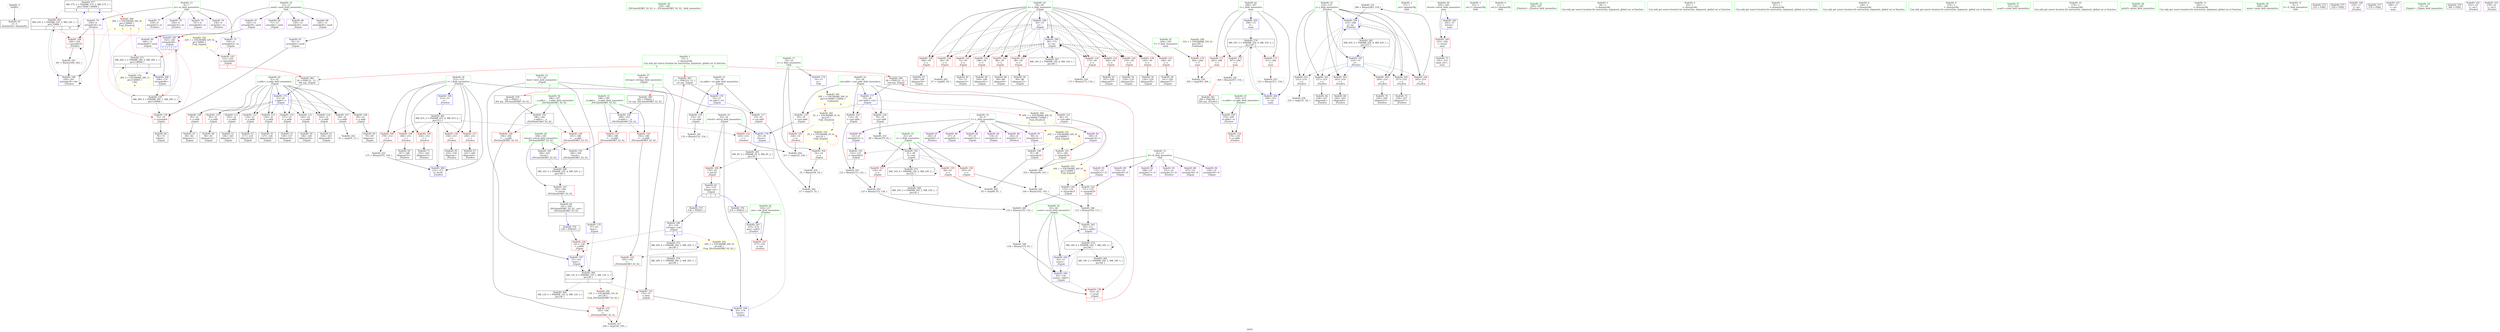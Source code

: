 digraph "SVFG" {
	label="SVFG";

	Node0x561dc2cda610 [shape=record,color=grey,label="{NodeID: 0\nNullPtr}"];
	Node0x561dc2cda610 -> Node0x561dc2cfdb50[style=solid];
	Node0x561dc2d1b1d0 [shape=record,color=black,label="{NodeID: 277\nMR_57V_2 = PHI(MR_57V_3, MR_57V_1, )\npts\{70000 130000 \}\n|{<s0>8|<s1>8}}"];
	Node0x561dc2d1b1d0:s0 -> Node0x561dc2d1d810[style=dashed,color=red];
	Node0x561dc2d1b1d0:s1 -> Node0x561dc2d21a30[style=dashed,color=red];
	Node0x561dc2d01850 [shape=record,color=blue,label="{NodeID: 194\n184\<--201\nretval\<--\n_ZSt3minIiERKT_S2_S2_\n}"];
	Node0x561dc2d01850 -> Node0x561dc2d1c100[style=dashed];
	Node0x561dc2cfebc0 [shape=record,color=red,label="{NodeID: 111\n105\<--31\n\<--x.addr\n_Z2goiii\n}"];
	Node0x561dc2cfebc0 -> Node0x561dc2cff220[style=solid];
	Node0x561dc2cfce30 [shape=record,color=green,label="{NodeID: 28\n159\<--160\n_ZSt3minIiERKT_S2_S2_\<--_ZSt3minIiERKT_S2_S2__field_insensitive\n}"];
	Node0x561dc2d049c0 [shape=record,color=red,label="{NodeID: 139\n75\<--74\n\<--arrayidx4\n_Z2goiii\n}"];
	Node0x561dc2d049c0 -> Node0x561dc2cfddf0[style=solid];
	Node0x561dc2cff630 [shape=record,color=black,label="{NodeID: 56\n130\<--129\nidxprom30\<--\n_Z2goiii\n}"];
	Node0x561dc2d02d00 [shape=record,color=grey,label="{NodeID: 250\n102 = Binary(94, 101, )\n}"];
	Node0x561dc2d02d00 -> Node0x561dc2d0b540[style=solid];
	Node0x561dc2d06080 [shape=record,color=red,label="{NodeID: 167\n277\<--216\n\<--ans\n_Z5solvei\n}"];
	Node0x561dc2d00cf0 [shape=record,color=purple,label="{NodeID: 84\n118\<--8\narrayidx23\<--L\n_Z2goiii\n}"];
	Node0x561dc2cfae90 [shape=record,color=green,label="{NodeID: 1\n15\<--1\n\<--dummyObj\nCan only get source location for instruction, argument, global var or function.|{<s0>5|<s1>5|<s2>5}}"];
	Node0x561dc2cfae90:s0 -> Node0x561dc2d37a40[style=solid,color=red];
	Node0x561dc2cfae90:s1 -> Node0x561dc2d37c50[style=solid,color=red];
	Node0x561dc2cfae90:s2 -> Node0x561dc2d37dd0[style=solid,color=red];
	Node0x561dc2d1b700 [shape=record,color=black,label="{NodeID: 278\nMR_55V_3 = PHI(MR_55V_4, MR_55V_2, )\npts\{297 \}\n}"];
	Node0x561dc2d1b700 -> Node0x561dc2d063c0[style=dashed];
	Node0x561dc2d1b700 -> Node0x561dc2d06490[style=dashed];
	Node0x561dc2d1b700 -> Node0x561dc2d06560[style=dashed];
	Node0x561dc2d1b700 -> Node0x561dc2d02070[style=dashed];
	Node0x561dc2d01920 [shape=record,color=blue,label="{NodeID: 195\n210\<--209\ncs.addr\<--cs\n_Z5solvei\n}"];
	Node0x561dc2d01920 -> Node0x561dc2d055f0[style=dashed];
	Node0x561dc2cfec90 [shape=record,color=red,label="{NodeID: 112\n116\<--31\n\<--x.addr\n_Z2goiii\n}"];
	Node0x561dc2cfec90 -> Node0x561dc2cff3c0[style=solid];
	Node0x561dc2cfcf30 [shape=record,color=green,label="{NodeID: 29\n184\<--185\nretval\<--retval_field_insensitive\n_ZSt3minIiERKT_S2_S2_\n}"];
	Node0x561dc2cfcf30 -> Node0x561dc2d05040[style=solid];
	Node0x561dc2cfcf30 -> Node0x561dc2d01780[style=solid];
	Node0x561dc2cfcf30 -> Node0x561dc2d01850[style=solid];
	Node0x561dc2d04a90 [shape=record,color=red,label="{NodeID: 140\n91\<--90\n\<--arrayidx10\n_Z2goiii\n}"];
	Node0x561dc2d04a90 -> Node0x561dc2d0dd50[style=solid];
	Node0x561dc2cff700 [shape=record,color=black,label="{NodeID: 57\n138\<--137\nidxprom35\<--\n_Z2goiii\n}"];
	Node0x561dc2d02e80 [shape=record,color=grey,label="{NodeID: 251\n266 = Binary(265, 154, )\n}"];
	Node0x561dc2d02e80 -> Node0x561dc2d01c60[style=solid];
	Node0x561dc2d06150 [shape=record,color=red,label="{NodeID: 168\n260\<--259\n\<--arrayidx18\n_Z5solvei\n}"];
	Node0x561dc2d06150 -> Node0x561dc2d02880[style=solid];
	Node0x561dc2d00dc0 [shape=record,color=purple,label="{NodeID: 85\n121\<--8\narrayidx25\<--L\n_Z2goiii\n}"];
	Node0x561dc2d00dc0 -> Node0x561dc2d04d00[style=solid];
	Node0x561dc2cfaf20 [shape=record,color=green,label="{NodeID: 2\n17\<--1\n.str\<--dummyObj\nGlob }"];
	Node0x561dc2d019f0 [shape=record,color=blue,label="{NodeID: 196\n212\<--15\ni\<--\n_Z5solvei\n}"];
	Node0x561dc2d019f0 -> Node0x561dc2d1c600[style=dashed];
	Node0x561dc2cfed60 [shape=record,color=red,label="{NodeID: 113\n126\<--31\n\<--x.addr\n_Z2goiii\n}"];
	Node0x561dc2cfed60 -> Node0x561dc2cff560[style=solid];
	Node0x561dc2cfd000 [shape=record,color=green,label="{NodeID: 30\n186\<--187\n__a.addr\<--__a.addr_field_insensitive\n_ZSt3minIiERKT_S2_S2_\n}"];
	Node0x561dc2cfd000 -> Node0x561dc2d05110[style=solid];
	Node0x561dc2cfd000 -> Node0x561dc2d051e0[style=solid];
	Node0x561dc2cfd000 -> Node0x561dc2d07430[style=solid];
	Node0x561dc2d04b60 [shape=record,color=red,label="{NodeID: 141\n101\<--100\n\<--arrayidx16\n_Z2goiii\n}"];
	Node0x561dc2d04b60 -> Node0x561dc2d02d00[style=solid];
	Node0x561dc2cff7d0 [shape=record,color=black,label="{NodeID: 58\n141\<--140\nidxprom37\<--\n_Z2goiii\n}"];
	Node0x561dc2d03000 [shape=record,color=grey,label="{NodeID: 252\n312 = Binary(311, 154, )\n}"];
	Node0x561dc2d03000 -> Node0x561dc2d02070[style=solid];
	Node0x561dc2d06220 [shape=record,color=red,label="{NodeID: 169\n315\<--292\n\<--retval\nmain\n}"];
	Node0x561dc2d06220 -> Node0x561dc2d00400[style=solid];
	Node0x561dc2d00e90 [shape=record,color=purple,label="{NodeID: 86\n242\<--8\narrayidx7\<--L\n_Z5solvei\n}"];
	Node0x561dc2cfb220 [shape=record,color=green,label="{NodeID: 3\n19\<--1\n.str.1\<--dummyObj\nGlob }"];
	Node0x561dc2d1c100 [shape=record,color=black,label="{NodeID: 280\nMR_32V_3 = PHI(MR_32V_4, MR_32V_2, )\npts\{185 \}\n}"];
	Node0x561dc2d1c100 -> Node0x561dc2d05040[style=dashed];
	Node0x561dc2d01ac0 [shape=record,color=blue,label="{NodeID: 197\n214\<--15\nj\<--\n_Z5solvei\n}"];
	Node0x561dc2d01ac0 -> Node0x561dc2d05ba0[style=dashed];
	Node0x561dc2d01ac0 -> Node0x561dc2d05c70[style=dashed];
	Node0x561dc2d01ac0 -> Node0x561dc2d05d40[style=dashed];
	Node0x561dc2d01ac0 -> Node0x561dc2d05e10[style=dashed];
	Node0x561dc2d01ac0 -> Node0x561dc2d05ee0[style=dashed];
	Node0x561dc2d01ac0 -> Node0x561dc2d05fb0[style=dashed];
	Node0x561dc2d01ac0 -> Node0x561dc2d01c60[style=dashed];
	Node0x561dc2d01ac0 -> Node0x561dc2d1cb00[style=dashed];
	Node0x561dc2cfee30 [shape=record,color=red,label="{NodeID: 114\n137\<--31\n\<--x.addr\n_Z2goiii\n}"];
	Node0x561dc2cfee30 -> Node0x561dc2cff700[style=solid];
	Node0x561dc2cfd0d0 [shape=record,color=green,label="{NodeID: 31\n188\<--189\n__b.addr\<--__b.addr_field_insensitive\n_ZSt3minIiERKT_S2_S2_\n}"];
	Node0x561dc2cfd0d0 -> Node0x561dc2d052b0[style=solid];
	Node0x561dc2cfd0d0 -> Node0x561dc2d05380[style=solid];
	Node0x561dc2cfd0d0 -> Node0x561dc2d016b0[style=solid];
	Node0x561dc2d21a30 [shape=record,color=yellow,style=double,label="{NodeID: 308\n28V_1 = ENCHI(MR_28V_0)\npts\{130000 \}\nFun[_Z5solvei]|{<s0>5|<s1>5|<s2>5|<s3>5}}"];
	Node0x561dc2d21a30:s0 -> Node0x561dc2d049c0[style=dashed,color=red];
	Node0x561dc2d21a30:s1 -> Node0x561dc2d06f50[style=dashed,color=red];
	Node0x561dc2d21a30:s2 -> Node0x561dc2d193d0[style=dashed,color=red];
	Node0x561dc2d21a30:s3 -> Node0x561dc2d1acd0[style=dashed,color=red];
	Node0x561dc2d04c30 [shape=record,color=red,label="{NodeID: 142\n111\<--110\n\<--arrayidx20\n_Z2goiii\n}"];
	Node0x561dc2d04c30 -> Node0x561dc2d02700[style=solid];
	Node0x561dc2cff8a0 [shape=record,color=black,label="{NodeID: 59\n146\<--145\nidxprom39\<--\n_Z2goiii\n}"];
	Node0x561dc2d03180 [shape=record,color=grey,label="{NodeID: 253\n80 = Binary(79, 81, )\n}"];
	Node0x561dc2d03180 -> Node0x561dc2d06c10[style=solid];
	Node0x561dc2d062f0 [shape=record,color=red,label="{NodeID: 170\n304\<--294\n\<--T\nmain\n}"];
	Node0x561dc2d062f0 -> Node0x561dc2d0dbd0[style=solid];
	Node0x561dc2d00f60 [shape=record,color=purple,label="{NodeID: 87\n245\<--8\narrayidx9\<--L\n_Z5solvei\n}"];
	Node0x561dc2cfb2b0 [shape=record,color=green,label="{NodeID: 4\n21\<--1\n.str.2\<--dummyObj\nGlob }"];
	Node0x561dc2d1c600 [shape=record,color=black,label="{NodeID: 281\nMR_41V_3 = PHI(MR_41V_4, MR_41V_2, )\npts\{213 \}\n}"];
	Node0x561dc2d1c600 -> Node0x561dc2d056c0[style=dashed];
	Node0x561dc2d1c600 -> Node0x561dc2d05790[style=dashed];
	Node0x561dc2d1c600 -> Node0x561dc2d05860[style=dashed];
	Node0x561dc2d1c600 -> Node0x561dc2d05930[style=dashed];
	Node0x561dc2d1c600 -> Node0x561dc2d05a00[style=dashed];
	Node0x561dc2d1c600 -> Node0x561dc2d05ad0[style=dashed];
	Node0x561dc2d1c600 -> Node0x561dc2d01d30[style=dashed];
	Node0x561dc2d01b90 [shape=record,color=blue,label="{NodeID: 198\n259\<--261\narrayidx18\<--dec\n_Z5solvei\n}"];
	Node0x561dc2d01b90 -> Node0x561dc2d06150[style=dashed];
	Node0x561dc2d01b90 -> Node0x561dc2d01b90[style=dashed];
	Node0x561dc2d01b90 -> Node0x561dc2d1d810[style=dashed];
	Node0x561dc2cfef00 [shape=record,color=red,label="{NodeID: 115\n145\<--31\n\<--x.addr\n_Z2goiii\n}"];
	Node0x561dc2cfef00 -> Node0x561dc2cff8a0[style=solid];
	Node0x561dc2cfd1a0 [shape=record,color=green,label="{NodeID: 32\n206\<--207\n_Z5solvei\<--_Z5solvei_field_insensitive\n}"];
	Node0x561dc2d21b10 [shape=record,color=yellow,style=double,label="{NodeID: 309\n49V_1 = ENCHI(MR_49V_0)\npts\{90000 110000 \}\nFun[_Z5solvei]|{<s0>5|<s1>5}}"];
	Node0x561dc2d21b10:s0 -> Node0x561dc2d225f0[style=dashed,color=red];
	Node0x561dc2d21b10:s1 -> Node0x561dc2d226d0[style=dashed,color=red];
	Node0x561dc2d04d00 [shape=record,color=red,label="{NodeID: 143\n122\<--121\n\<--arrayidx25\n_Z2goiii\n}"];
	Node0x561dc2d04d00 -> Node0x561dc2d0b6c0[style=solid];
	Node0x561dc2cff970 [shape=record,color=black,label="{NodeID: 60\n149\<--148\nidxprom41\<--\n_Z2goiii\n}"];
	Node0x561dc2d03300 [shape=record,color=grey,label="{NodeID: 254\n55 = Binary(56, 54, )\n}"];
	Node0x561dc2d03300 -> Node0x561dc2d0e050[style=solid];
	Node0x561dc2d063c0 [shape=record,color=red,label="{NodeID: 171\n303\<--296\n\<--i\nmain\n}"];
	Node0x561dc2d063c0 -> Node0x561dc2d0dbd0[style=solid];
	Node0x561dc2d01030 [shape=record,color=purple,label="{NodeID: 88\n107\<--10\narrayidx18\<--D\n_Z2goiii\n}"];
	Node0x561dc2cfb340 [shape=record,color=green,label="{NodeID: 5\n56\<--1\n\<--dummyObj\nCan only get source location for instruction, argument, global var or function.}"];
	Node0x561dc2d1cb00 [shape=record,color=black,label="{NodeID: 282\nMR_43V_2 = PHI(MR_43V_4, MR_43V_1, )\npts\{215 \}\n}"];
	Node0x561dc2d1cb00 -> Node0x561dc2d01ac0[style=dashed];
	Node0x561dc2d01c60 [shape=record,color=blue,label="{NodeID: 199\n214\<--266\nj\<--inc\n_Z5solvei\n}"];
	Node0x561dc2d01c60 -> Node0x561dc2d05ba0[style=dashed];
	Node0x561dc2d01c60 -> Node0x561dc2d05c70[style=dashed];
	Node0x561dc2d01c60 -> Node0x561dc2d05d40[style=dashed];
	Node0x561dc2d01c60 -> Node0x561dc2d05e10[style=dashed];
	Node0x561dc2d01c60 -> Node0x561dc2d05ee0[style=dashed];
	Node0x561dc2d01c60 -> Node0x561dc2d05fb0[style=dashed];
	Node0x561dc2d01c60 -> Node0x561dc2d01c60[style=dashed];
	Node0x561dc2d01c60 -> Node0x561dc2d1cb00[style=dashed];
	Node0x561dc2d03710 [shape=record,color=red,label="{NodeID: 116\n163\<--31\n\<--x.addr\n_Z2goiii\n}"];
	Node0x561dc2d03710 -> Node0x561dc2cffa40[style=solid];
	Node0x561dc2cfd2a0 [shape=record,color=green,label="{NodeID: 33\n210\<--211\ncs.addr\<--cs.addr_field_insensitive\n_Z5solvei\n}"];
	Node0x561dc2cfd2a0 -> Node0x561dc2d055f0[style=solid];
	Node0x561dc2cfd2a0 -> Node0x561dc2d01920[style=solid];
	Node0x561dc2d21c20 [shape=record,color=yellow,style=double,label="{NodeID: 310\n2V_1 = ENCHI(MR_2V_0)\npts\{16 \}\nFun[_Z2goiii]|{|<s1>1}}"];
	Node0x561dc2d21c20 -> Node0x561dc2cfe610[style=dashed];
	Node0x561dc2d21c20:s1 -> Node0x561dc2d21c20[style=dashed,color=red];
	Node0x561dc2d04dd0 [shape=record,color=red,label="{NodeID: 144\n132\<--131\n\<--arrayidx31\n_Z2goiii\n}"];
	Node0x561dc2d04dd0 -> Node0x561dc2d02b80[style=solid];
	Node0x561dc2cffa40 [shape=record,color=black,label="{NodeID: 61\n164\<--163\nidxprom45\<--\n_Z2goiii\n}"];
	Node0x561dc2d03480 [shape=record,color=grey,label="{NodeID: 255\n271 = Binary(270, 154, )\n}"];
	Node0x561dc2d03480 -> Node0x561dc2d01d30[style=solid];
	Node0x561dc2d06490 [shape=record,color=red,label="{NodeID: 172\n307\<--296\n\<--i\nmain\n}"];
	Node0x561dc2d06490 -> Node0x561dc2d0b240[style=solid];
	Node0x561dc2d01100 [shape=record,color=purple,label="{NodeID: 89\n110\<--10\narrayidx20\<--D\n_Z2goiii\n}"];
	Node0x561dc2d01100 -> Node0x561dc2d04c30[style=solid];
	Node0x561dc2cfbc10 [shape=record,color=green,label="{NodeID: 6\n63\<--1\n\<--dummyObj\nCan only get source location for instruction, argument, global var or function.}"];
	Node0x561dc2d1d810 [shape=record,color=black,label="{NodeID: 283\nMR_22V_2 = PHI(MR_22V_3, MR_22V_1, )\npts\{70000 \}\n|{|<s3>5|<s4>8}}"];
	Node0x561dc2d1d810 -> Node0x561dc2d06150[style=dashed];
	Node0x561dc2d1d810 -> Node0x561dc2d01b90[style=dashed];
	Node0x561dc2d1d810 -> Node0x561dc2d1d810[style=dashed];
	Node0x561dc2d1d810:s3 -> Node0x561dc2d22510[style=dashed,color=red];
	Node0x561dc2d1d810:s4 -> Node0x561dc2d1b1d0[style=dashed,color=blue];
	Node0x561dc2d01d30 [shape=record,color=blue,label="{NodeID: 200\n212\<--271\ni\<--inc20\n_Z5solvei\n}"];
	Node0x561dc2d01d30 -> Node0x561dc2d1c600[style=dashed];
	Node0x561dc2d037e0 [shape=record,color=red,label="{NodeID: 117\n53\<--33\n\<--vis.addr\n_Z2goiii\n}"];
	Node0x561dc2d037e0 -> Node0x561dc2d0e050[style=solid];
	Node0x561dc2cfd370 [shape=record,color=green,label="{NodeID: 34\n212\<--213\ni\<--i_field_insensitive\n_Z5solvei\n}"];
	Node0x561dc2cfd370 -> Node0x561dc2d056c0[style=solid];
	Node0x561dc2cfd370 -> Node0x561dc2d05790[style=solid];
	Node0x561dc2cfd370 -> Node0x561dc2d05860[style=solid];
	Node0x561dc2cfd370 -> Node0x561dc2d05930[style=solid];
	Node0x561dc2cfd370 -> Node0x561dc2d05a00[style=solid];
	Node0x561dc2cfd370 -> Node0x561dc2d05ad0[style=solid];
	Node0x561dc2cfd370 -> Node0x561dc2d019f0[style=solid];
	Node0x561dc2cfd370 -> Node0x561dc2d01d30[style=solid];
	Node0x561dc2d04ea0 [shape=record,color=red,label="{NodeID: 145\n151\<--150\n\<--arrayidx42\n_Z2goiii\n|{<s0>1}}"];
	Node0x561dc2d04ea0:s0 -> Node0x561dc2d37a40[style=solid,color=red];
	Node0x561dc2cffb10 [shape=record,color=black,label="{NodeID: 62\n167\<--166\nidxprom47\<--\n_Z2goiii\n}"];
	Node0x561dc2d03600 [shape=record,color=grey,label="{NodeID: 256\n173 = Binary(172, 154, )\n}"];
	Node0x561dc2d03600 -> Node0x561dc2d07290[style=solid];
	Node0x561dc2d06560 [shape=record,color=red,label="{NodeID: 173\n311\<--296\n\<--i\nmain\n}"];
	Node0x561dc2d06560 -> Node0x561dc2d03000[style=solid];
	Node0x561dc2d011d0 [shape=record,color=purple,label="{NodeID: 90\n128\<--10\narrayidx29\<--D\n_Z2goiii\n}"];
	Node0x561dc2cfbca0 [shape=record,color=green,label="{NodeID: 7\n81\<--1\n\<--dummyObj\nCan only get source location for instruction, argument, global var or function.}"];
	Node0x561dc2d01e00 [shape=record,color=blue,label="{NodeID: 201\n216\<--274\nans\<--call22\n_Z5solvei\n}"];
	Node0x561dc2d01e00 -> Node0x561dc2d06080[style=dashed];
	Node0x561dc2d038b0 [shape=record,color=red,label="{NodeID: 118\n152\<--33\n\<--vis.addr\n_Z2goiii\n}"];
	Node0x561dc2d038b0 -> Node0x561dc2d0b0c0[style=solid];
	Node0x561dc2cfd440 [shape=record,color=green,label="{NodeID: 35\n214\<--215\nj\<--j_field_insensitive\n_Z5solvei\n}"];
	Node0x561dc2cfd440 -> Node0x561dc2d05ba0[style=solid];
	Node0x561dc2cfd440 -> Node0x561dc2d05c70[style=solid];
	Node0x561dc2cfd440 -> Node0x561dc2d05d40[style=solid];
	Node0x561dc2cfd440 -> Node0x561dc2d05e10[style=solid];
	Node0x561dc2cfd440 -> Node0x561dc2d05ee0[style=solid];
	Node0x561dc2cfd440 -> Node0x561dc2d05fb0[style=solid];
	Node0x561dc2cfd440 -> Node0x561dc2d01ac0[style=solid];
	Node0x561dc2cfd440 -> Node0x561dc2d01c60[style=solid];
	Node0x561dc2d04f70 [shape=record,color=red,label="{NodeID: 146\n161\<--158\n\<--call44\n_Z2goiii\n}"];
	Node0x561dc2d04f70 -> Node0x561dc2d070f0[style=solid];
	Node0x561dc2cffbe0 [shape=record,color=black,label="{NodeID: 63\n25\<--179\n_Z2goiii_ret\<--\n_Z2goiii\n|{<s0>1|<s1>5}}"];
	Node0x561dc2cffbe0:s0 -> Node0x561dc2d36f50[style=solid,color=blue];
	Node0x561dc2cffbe0:s1 -> Node0x561dc2d37310[style=solid,color=blue];
	Node0x561dc2d0d8d0 [shape=record,color=grey,label="{NodeID: 257\n196 = cmp(193, 195, )\n}"];
	Node0x561dc2d06630 [shape=record,color=blue,label="{NodeID: 174\n14\<--15\nn\<--\nGlob }"];
	Node0x561dc2d06630 -> Node0x561dc2d21380[style=dashed];
	Node0x561dc2d012a0 [shape=record,color=purple,label="{NodeID: 91\n131\<--10\narrayidx31\<--D\n_Z2goiii\n}"];
	Node0x561dc2d012a0 -> Node0x561dc2d04dd0[style=solid];
	Node0x561dc2cfbd30 [shape=record,color=green,label="{NodeID: 8\n144\<--1\n\<--dummyObj\nCan only get source location for instruction, argument, global var or function.}"];
	Node0x561dc2d01ed0 [shape=record,color=blue,label="{NodeID: 202\n292\<--15\nretval\<--\nmain\n}"];
	Node0x561dc2d01ed0 -> Node0x561dc2d06220[style=dashed];
	Node0x561dc2d03980 [shape=record,color=red,label="{NodeID: 119\n59\<--35\n\<--curt.addr\n_Z2goiii\n}"];
	Node0x561dc2d03980 -> Node0x561dc2d069a0[style=solid];
	Node0x561dc2cfd510 [shape=record,color=green,label="{NodeID: 36\n216\<--217\nans\<--ans_field_insensitive\n_Z5solvei\n}"];
	Node0x561dc2cfd510 -> Node0x561dc2d06080[style=solid];
	Node0x561dc2cfd510 -> Node0x561dc2d01e00[style=solid];
	Node0x561dc2d05040 [shape=record,color=red,label="{NodeID: 147\n204\<--184\n\<--retval\n_ZSt3minIiERKT_S2_S2_\n}"];
	Node0x561dc2d05040 -> Node0x561dc2cffcb0[style=solid];
	Node0x561dc2cffcb0 [shape=record,color=black,label="{NodeID: 64\n181\<--204\n_ZSt3minIiERKT_S2_S2__ret\<--\n_ZSt3minIiERKT_S2_S2_\n|{<s0>2}}"];
	Node0x561dc2cffcb0:s0 -> Node0x561dc2d37140[style=solid,color=blue];
	Node0x561dc2d0da50 [shape=record,color=grey,label="{NodeID: 258\n232 = cmp(231, 56, )\n}"];
	Node0x561dc2d06730 [shape=record,color=blue,label="{NodeID: 175\n31\<--26\nx.addr\<--x\n_Z2goiii\n}"];
	Node0x561dc2d06730 -> Node0x561dc2cfe880[style=dashed];
	Node0x561dc2d06730 -> Node0x561dc2cfe950[style=dashed];
	Node0x561dc2d06730 -> Node0x561dc2cfea20[style=dashed];
	Node0x561dc2d06730 -> Node0x561dc2cfeaf0[style=dashed];
	Node0x561dc2d06730 -> Node0x561dc2cfebc0[style=dashed];
	Node0x561dc2d06730 -> Node0x561dc2cfec90[style=dashed];
	Node0x561dc2d06730 -> Node0x561dc2cfed60[style=dashed];
	Node0x561dc2d06730 -> Node0x561dc2cfee30[style=dashed];
	Node0x561dc2d06730 -> Node0x561dc2cfef00[style=dashed];
	Node0x561dc2d06730 -> Node0x561dc2d03710[style=dashed];
	Node0x561dc2d01370 [shape=record,color=purple,label="{NodeID: 92\n248\<--10\narrayidx11\<--D\n_Z5solvei\n}"];
	Node0x561dc2cfbdc0 [shape=record,color=green,label="{NodeID: 9\n154\<--1\n\<--dummyObj\nCan only get source location for instruction, argument, global var or function.}"];
	Node0x561dc2d1e300 [shape=record,color=black,label="{NodeID: 286\nMR_12V_4 = PHI(MR_12V_5, MR_12V_3, )\npts\{38 \}\n|{|<s5>2}}"];
	Node0x561dc2d1e300 -> Node0x561dc2d03cc0[style=dashed];
	Node0x561dc2d1e300 -> Node0x561dc2d04f70[style=dashed];
	Node0x561dc2d1e300 -> Node0x561dc2d070f0[style=dashed];
	Node0x561dc2d1e300 -> Node0x561dc2d17ad0[style=dashed];
	Node0x561dc2d1e300 -> Node0x561dc2d1e300[style=dashed];
	Node0x561dc2d1e300:s5 -> Node0x561dc2d20de0[style=dashed,color=red];
	Node0x561dc2d01fa0 [shape=record,color=blue,label="{NodeID: 203\n296\<--15\ni\<--\nmain\n}"];
	Node0x561dc2d01fa0 -> Node0x561dc2d1b700[style=dashed];
	Node0x561dc2d03a50 [shape=record,color=red,label="{NodeID: 120\n79\<--35\n\<--curt.addr\n_Z2goiii\n}"];
	Node0x561dc2d03a50 -> Node0x561dc2d03180[style=solid];
	Node0x561dc2cfd5e0 [shape=record,color=green,label="{NodeID: 37\n221\<--222\nscanf\<--scanf_field_insensitive\n}"];
	Node0x561dc2d05110 [shape=record,color=red,label="{NodeID: 148\n194\<--186\n\<--__a.addr\n_ZSt3minIiERKT_S2_S2_\n}"];
	Node0x561dc2d05110 -> Node0x561dc2d05520[style=solid];
	Node0x561dc2cffd80 [shape=record,color=black,label="{NodeID: 65\n235\<--234\nidxprom\<--\n_Z5solvei\n}"];
	Node0x561dc2d0dbd0 [shape=record,color=grey,label="{NodeID: 259\n305 = cmp(303, 304, )\n}"];
	Node0x561dc2d06800 [shape=record,color=blue,label="{NodeID: 176\n33\<--27\nvis.addr\<--vis\n_Z2goiii\n}"];
	Node0x561dc2d06800 -> Node0x561dc2d037e0[style=dashed];
	Node0x561dc2d06800 -> Node0x561dc2d038b0[style=dashed];
	Node0x561dc2d01440 [shape=record,color=purple,label="{NodeID: 93\n251\<--10\narrayidx13\<--D\n_Z5solvei\n}"];
	Node0x561dc2cfbe50 [shape=record,color=green,label="{NodeID: 10\n170\<--1\n\<--dummyObj\nCan only get source location for instruction, argument, global var or function.}"];
	Node0x561dc2d25fa0 [shape=record,color=yellow,style=double,label="{NodeID: 370\n28V_2 = CSCHI(MR_28V_1)\npts\{130000 \}\nCS[]|{<s0>8}}"];
	Node0x561dc2d25fa0:s0 -> Node0x561dc2d1b1d0[style=dashed,color=blue];
	Node0x561dc2d02070 [shape=record,color=blue,label="{NodeID: 204\n296\<--312\ni\<--inc\nmain\n}"];
	Node0x561dc2d02070 -> Node0x561dc2d1b700[style=dashed];
	Node0x561dc2d03b20 [shape=record,color=red,label="{NodeID: 121\n94\<--35\n\<--curt.addr\n_Z2goiii\n}"];
	Node0x561dc2d03b20 -> Node0x561dc2d02d00[style=solid];
	Node0x561dc2cfd6e0 [shape=record,color=green,label="{NodeID: 38\n280\<--281\nprintf\<--printf_field_insensitive\n}"];
	Node0x561dc2d051e0 [shape=record,color=red,label="{NodeID: 149\n201\<--186\n\<--__a.addr\n_ZSt3minIiERKT_S2_S2_\n}"];
	Node0x561dc2d051e0 -> Node0x561dc2d01850[style=solid];
	Node0x561dc2cffe50 [shape=record,color=black,label="{NodeID: 66\n238\<--237\nidxprom4\<--\n_Z5solvei\n}"];
	Node0x561dc2d0dd50 [shape=record,color=grey,label="{NodeID: 260\n92 = cmp(84, 91, )\n}"];
	Node0x561dc2d068d0 [shape=record,color=blue,label="{NodeID: 177\n35\<--28\ncurt.addr\<--curt\n_Z2goiii\n}"];
	Node0x561dc2d068d0 -> Node0x561dc2d03980[style=dashed];
	Node0x561dc2d068d0 -> Node0x561dc2d03a50[style=dashed];
	Node0x561dc2d068d0 -> Node0x561dc2d03b20[style=dashed];
	Node0x561dc2d068d0 -> Node0x561dc2d03bf0[style=dashed];
	Node0x561dc2d01510 [shape=record,color=purple,label="{NodeID: 94\n71\<--12\narrayidx\<--used\n_Z2goiii\n}"];
	Node0x561dc2cfbee0 [shape=record,color=green,label="{NodeID: 11\n262\<--1\n\<--dummyObj\nCan only get source location for instruction, argument, global var or function.}"];
	Node0x561dc2d03bf0 [shape=record,color=red,label="{NodeID: 122\n115\<--35\n\<--curt.addr\n_Z2goiii\n}"];
	Node0x561dc2d03bf0 -> Node0x561dc2d0b6c0[style=solid];
	Node0x561dc2cfd7e0 [shape=record,color=green,label="{NodeID: 39\n289\<--290\nmain\<--main_field_insensitive\n}"];
	Node0x561dc2d052b0 [shape=record,color=red,label="{NodeID: 150\n192\<--188\n\<--__b.addr\n_ZSt3minIiERKT_S2_S2_\n}"];
	Node0x561dc2d052b0 -> Node0x561dc2d05450[style=solid];
	Node0x561dc2cfff20 [shape=record,color=black,label="{NodeID: 67\n241\<--240\nidxprom6\<--\n_Z5solvei\n}"];
	Node0x561dc2d0ded0 [shape=record,color=grey,label="{NodeID: 261\n67 = cmp(66, 56, )\n}"];
	Node0x561dc2d069a0 [shape=record,color=blue,label="{NodeID: 178\n29\<--59\nretval\<--\n_Z2goiii\n}"];
	Node0x561dc2d069a0 -> Node0x561dc2d175d0[style=dashed];
	Node0x561dc2d015e0 [shape=record,color=purple,label="{NodeID: 95\n74\<--12\narrayidx4\<--used\n_Z2goiii\n}"];
	Node0x561dc2d015e0 -> Node0x561dc2d049c0[style=solid];
	Node0x561dc2cfbfe0 [shape=record,color=green,label="{NodeID: 12\n4\<--5\nE\<--E_field_insensitive\nGlob }"];
	Node0x561dc2d36e50 [shape=record,color=black,label="{NodeID: 372\n253 = PHI()\n}"];
	Node0x561dc2d03cc0 [shape=record,color=red,label="{NodeID: 123\n176\<--37\n\<--best\n_Z2goiii\n}"];
	Node0x561dc2d03cc0 -> Node0x561dc2d07360[style=solid];
	Node0x561dc2cfd8e0 [shape=record,color=green,label="{NodeID: 40\n292\<--293\nretval\<--retval_field_insensitive\nmain\n}"];
	Node0x561dc2cfd8e0 -> Node0x561dc2d06220[style=solid];
	Node0x561dc2cfd8e0 -> Node0x561dc2d01ed0[style=solid];
	Node0x561dc2d05380 [shape=record,color=red,label="{NodeID: 151\n198\<--188\n\<--__b.addr\n_ZSt3minIiERKT_S2_S2_\n}"];
	Node0x561dc2d05380 -> Node0x561dc2d01780[style=solid];
	Node0x561dc2cffff0 [shape=record,color=black,label="{NodeID: 68\n244\<--243\nidxprom8\<--\n_Z5solvei\n}"];
	Node0x561dc2d0e050 [shape=record,color=grey,label="{NodeID: 262\n57 = cmp(53, 55, )\n}"];
	Node0x561dc2d06a70 [shape=record,color=blue,label="{NodeID: 179\n37\<--63\nbest\<--\n_Z2goiii\n}"];
	Node0x561dc2d06a70 -> Node0x561dc2d1e300[style=dashed];
	Node0x561dc2cfdf90 [shape=record,color=purple,label="{NodeID: 96\n139\<--12\narrayidx36\<--used\n_Z2goiii\n}"];
	Node0x561dc2cfc0e0 [shape=record,color=green,label="{NodeID: 13\n6\<--7\nto\<--to_field_insensitive\nGlob }"];
	Node0x561dc2cfc0e0 -> Node0x561dc2d004d0[style=solid];
	Node0x561dc2cfc0e0 -> Node0x561dc2d005a0[style=solid];
	Node0x561dc2cfc0e0 -> Node0x561dc2d00670[style=solid];
	Node0x561dc2cfc0e0 -> Node0x561dc2d00740[style=solid];
	Node0x561dc2cfc0e0 -> Node0x561dc2d00810[style=solid];
	Node0x561dc2cfc0e0 -> Node0x561dc2d008e0[style=solid];
	Node0x561dc2d36f50 [shape=record,color=black,label="{NodeID: 373\n156 = PHI(25, )\n}"];
	Node0x561dc2d36f50 -> Node0x561dc2d07020[style=solid];
	Node0x561dc2d03d90 [shape=record,color=red,label="{NodeID: 124\n66\<--39\n\<--e\n_Z2goiii\n}"];
	Node0x561dc2d03d90 -> Node0x561dc2d0ded0[style=solid];
	Node0x561dc2cfd9b0 [shape=record,color=green,label="{NodeID: 41\n294\<--295\nT\<--T_field_insensitive\nmain\n}"];
	Node0x561dc2cfd9b0 -> Node0x561dc2d062f0[style=solid];
	Node0x561dc2d05450 [shape=record,color=red,label="{NodeID: 152\n193\<--192\n\<--\n_ZSt3minIiERKT_S2_S2_\n}"];
	Node0x561dc2d05450 -> Node0x561dc2d0d8d0[style=solid];
	Node0x561dc2d000c0 [shape=record,color=black,label="{NodeID: 69\n247\<--246\nidxprom10\<--\n_Z5solvei\n}"];
	Node0x561dc2d0e1d0 [shape=record,color=grey,label="{NodeID: 263\n51 = cmp(50, 15, )\n}"];
	Node0x561dc2d06b40 [shape=record,color=blue,label="{NodeID: 180\n39\<--15\ne\<--\n_Z2goiii\n}"];
	Node0x561dc2d06b40 -> Node0x561dc2d03d90[style=dashed];
	Node0x561dc2d06b40 -> Node0x561dc2d03e60[style=dashed];
	Node0x561dc2d06b40 -> Node0x561dc2d03f30[style=dashed];
	Node0x561dc2d06b40 -> Node0x561dc2d04000[style=dashed];
	Node0x561dc2d06b40 -> Node0x561dc2d040d0[style=dashed];
	Node0x561dc2d06b40 -> Node0x561dc2d041a0[style=dashed];
	Node0x561dc2d06b40 -> Node0x561dc2d04270[style=dashed];
	Node0x561dc2d06b40 -> Node0x561dc2d04340[style=dashed];
	Node0x561dc2d06b40 -> Node0x561dc2d04410[style=dashed];
	Node0x561dc2d06b40 -> Node0x561dc2d044e0[style=dashed];
	Node0x561dc2d06b40 -> Node0x561dc2d045b0[style=dashed];
	Node0x561dc2d06b40 -> Node0x561dc2d07290[style=dashed];
	Node0x561dc2d06b40 -> Node0x561dc2d17fd0[style=dashed];
	Node0x561dc2cfe060 [shape=record,color=purple,label="{NodeID: 97\n142\<--12\narrayidx38\<--used\n_Z2goiii\n}"];
	Node0x561dc2cfe060 -> Node0x561dc2d06f50[style=solid];
	Node0x561dc2cfc1e0 [shape=record,color=green,label="{NodeID: 14\n8\<--9\nL\<--L_field_insensitive\nGlob }"];
	Node0x561dc2cfc1e0 -> Node0x561dc2d009b0[style=solid];
	Node0x561dc2cfc1e0 -> Node0x561dc2d00a80[style=solid];
	Node0x561dc2cfc1e0 -> Node0x561dc2d00b50[style=solid];
	Node0x561dc2cfc1e0 -> Node0x561dc2d00c20[style=solid];
	Node0x561dc2cfc1e0 -> Node0x561dc2d00cf0[style=solid];
	Node0x561dc2cfc1e0 -> Node0x561dc2d00dc0[style=solid];
	Node0x561dc2cfc1e0 -> Node0x561dc2d00e90[style=solid];
	Node0x561dc2cfc1e0 -> Node0x561dc2d00f60[style=solid];
	Node0x561dc2d37140 [shape=record,color=black,label="{NodeID: 374\n158 = PHI(181, )\n}"];
	Node0x561dc2d37140 -> Node0x561dc2d04f70[style=solid];
	Node0x561dc2d03e60 [shape=record,color=red,label="{NodeID: 125\n72\<--39\n\<--e\n_Z2goiii\n}"];
	Node0x561dc2d03e60 -> Node0x561dc2cfdd20[style=solid];
	Node0x561dc2cfda80 [shape=record,color=green,label="{NodeID: 42\n296\<--297\ni\<--i_field_insensitive\nmain\n}"];
	Node0x561dc2cfda80 -> Node0x561dc2d063c0[style=solid];
	Node0x561dc2cfda80 -> Node0x561dc2d06490[style=solid];
	Node0x561dc2cfda80 -> Node0x561dc2d06560[style=solid];
	Node0x561dc2cfda80 -> Node0x561dc2d01fa0[style=solid];
	Node0x561dc2cfda80 -> Node0x561dc2d02070[style=solid];
	Node0x561dc2d05520 [shape=record,color=red,label="{NodeID: 153\n195\<--194\n\<--\n_ZSt3minIiERKT_S2_S2_\n}"];
	Node0x561dc2d05520 -> Node0x561dc2d0d8d0[style=solid];
	Node0x561dc2d00190 [shape=record,color=black,label="{NodeID: 70\n250\<--249\nidxprom12\<--\n_Z5solvei\n}"];
	Node0x561dc2d0e350 [shape=record,color=grey,label="{NodeID: 264\n227 = cmp(225, 226, )\n}"];
	Node0x561dc2d06c10 [shape=record,color=blue,label="{NodeID: 181\n41\<--80\nz\<--rem\n_Z2goiii\n}"];
	Node0x561dc2d06c10 -> Node0x561dc2d04680[style=dashed];
	Node0x561dc2d06c10 -> Node0x561dc2d04750[style=dashed];
	Node0x561dc2d06c10 -> Node0x561dc2d04820[style=dashed];
	Node0x561dc2d06c10 -> Node0x561dc2d19dd0[style=dashed];
	Node0x561dc2cfe130 [shape=record,color=purple,label="{NodeID: 98\n165\<--12\narrayidx46\<--used\n_Z2goiii\n}"];
	Node0x561dc2cfc2e0 [shape=record,color=green,label="{NodeID: 15\n10\<--11\nD\<--D_field_insensitive\nGlob }"];
	Node0x561dc2cfc2e0 -> Node0x561dc2d01030[style=solid];
	Node0x561dc2cfc2e0 -> Node0x561dc2d01100[style=solid];
	Node0x561dc2cfc2e0 -> Node0x561dc2d011d0[style=solid];
	Node0x561dc2cfc2e0 -> Node0x561dc2d012a0[style=solid];
	Node0x561dc2cfc2e0 -> Node0x561dc2d01370[style=solid];
	Node0x561dc2cfc2e0 -> Node0x561dc2d01440[style=solid];
	Node0x561dc2d37240 [shape=record,color=black,label="{NodeID: 375\n220 = PHI()\n}"];
	Node0x561dc2d20100 [shape=record,color=yellow,style=double,label="{NodeID: 292\n20V_1 = ENCHI(MR_20V_0)\npts\{46 \}\nFun[_ZSt3minIiERKT_S2_S2_]}"];
	Node0x561dc2d20100 -> Node0x561dc2d05450[style=dashed];
	Node0x561dc2d03f30 [shape=record,color=red,label="{NodeID: 126\n88\<--39\n\<--e\n_Z2goiii\n}"];
	Node0x561dc2d03f30 -> Node0x561dc2cfefb0[style=solid];
	Node0x561dc2cfdb50 [shape=record,color=black,label="{NodeID: 43\n2\<--3\ndummyVal\<--dummyVal\n}"];
	Node0x561dc2d22510 [shape=record,color=yellow,style=double,label="{NodeID: 320\n22V_1 = ENCHI(MR_22V_0)\npts\{70000 \}\nFun[_Z2goiii]|{|<s1>1}}"];
	Node0x561dc2d22510 -> Node0x561dc2d04ea0[style=dashed];
	Node0x561dc2d22510:s1 -> Node0x561dc2d22510[style=dashed,color=red];
	Node0x561dc2d055f0 [shape=record,color=red,label="{NodeID: 154\n276\<--210\n\<--cs.addr\n_Z5solvei\n}"];
	Node0x561dc2d00260 [shape=record,color=black,label="{NodeID: 71\n255\<--254\nidxprom15\<--\n_Z5solvei\n}"];
	Node0x561dc2d175d0 [shape=record,color=black,label="{NodeID: 265\nMR_4V_3 = PHI(MR_4V_4, MR_4V_2, )\npts\{30 \}\n}"];
	Node0x561dc2d175d0 -> Node0x561dc2cfe7b0[style=dashed];
	Node0x561dc2d06ce0 [shape=record,color=blue,label="{NodeID: 182\n43\<--15\nncurt\<--\n_Z2goiii\n}"];
	Node0x561dc2d06ce0 -> Node0x561dc2d06db0[style=dashed];
	Node0x561dc2d06ce0 -> Node0x561dc2d06e80[style=dashed];
	Node0x561dc2cfe200 [shape=record,color=purple,label="{NodeID: 99\n168\<--12\narrayidx48\<--used\n_Z2goiii\n}"];
	Node0x561dc2cfe200 -> Node0x561dc2d071c0[style=solid];
	Node0x561dc2cfc3e0 [shape=record,color=green,label="{NodeID: 16\n12\<--13\nused\<--used_field_insensitive\nGlob }"];
	Node0x561dc2cfc3e0 -> Node0x561dc2d01510[style=solid];
	Node0x561dc2cfc3e0 -> Node0x561dc2d015e0[style=solid];
	Node0x561dc2cfc3e0 -> Node0x561dc2cfdf90[style=solid];
	Node0x561dc2cfc3e0 -> Node0x561dc2cfe060[style=solid];
	Node0x561dc2cfc3e0 -> Node0x561dc2cfe130[style=solid];
	Node0x561dc2cfc3e0 -> Node0x561dc2cfe200[style=solid];
	Node0x561dc2d37310 [shape=record,color=black,label="{NodeID: 376\n274 = PHI(25, )\n}"];
	Node0x561dc2d37310 -> Node0x561dc2d01e00[style=solid];
	Node0x561dc2d04000 [shape=record,color=red,label="{NodeID: 127\n98\<--39\n\<--e\n_Z2goiii\n}"];
	Node0x561dc2d04000 -> Node0x561dc2cff150[style=solid];
	Node0x561dc2cfdc50 [shape=record,color=black,label="{NodeID: 44\n70\<--69\nidxprom\<--\n_Z2goiii\n}"];
	Node0x561dc2d225f0 [shape=record,color=yellow,style=double,label="{NodeID: 321\n24V_1 = ENCHI(MR_24V_0)\npts\{90000 \}\nFun[_Z2goiii]|{|<s3>1}}"];
	Node0x561dc2d225f0 -> Node0x561dc2d04a90[style=dashed];
	Node0x561dc2d225f0 -> Node0x561dc2d04b60[style=dashed];
	Node0x561dc2d225f0 -> Node0x561dc2d04d00[style=dashed];
	Node0x561dc2d225f0:s3 -> Node0x561dc2d225f0[style=dashed,color=red];
	Node0x561dc2d056c0 [shape=record,color=red,label="{NodeID: 155\n225\<--212\n\<--i\n_Z5solvei\n}"];
	Node0x561dc2d056c0 -> Node0x561dc2d0e350[style=solid];
	Node0x561dc2d00330 [shape=record,color=black,label="{NodeID: 72\n258\<--257\nidxprom17\<--\n_Z5solvei\n}"];
	Node0x561dc2d17ad0 [shape=record,color=black,label="{NodeID: 266\nMR_12V_2 = PHI(MR_12V_4, MR_12V_1, )\npts\{38 \}\n}"];
	Node0x561dc2d06db0 [shape=record,color=blue,label="{NodeID: 183\n43\<--112\nncurt\<--add21\n_Z2goiii\n}"];
	Node0x561dc2d06db0 -> Node0x561dc2d048f0[style=dashed];
	Node0x561dc2d06db0 -> Node0x561dc2d1a2d0[style=dashed];
	Node0x561dc2cfe2d0 [shape=record,color=purple,label="{NodeID: 100\n219\<--17\n\<--.str\n_Z5solvei\n}"];
	Node0x561dc2cfc4e0 [shape=record,color=green,label="{NodeID: 17\n14\<--16\nn\<--n_field_insensitive\nGlob }"];
	Node0x561dc2cfc4e0 -> Node0x561dc2cfe610[style=solid];
	Node0x561dc2cfc4e0 -> Node0x561dc2cfe6e0[style=solid];
	Node0x561dc2cfc4e0 -> Node0x561dc2d06630[style=solid];
	Node0x561dc2d37480 [shape=record,color=black,label="{NodeID: 377\n279 = PHI()\n}"];
	Node0x561dc2d040d0 [shape=record,color=red,label="{NodeID: 128\n108\<--39\n\<--e\n_Z2goiii\n}"];
	Node0x561dc2d040d0 -> Node0x561dc2cff2f0[style=solid];
	Node0x561dc2cfdd20 [shape=record,color=black,label="{NodeID: 45\n73\<--72\nidxprom3\<--\n_Z2goiii\n}"];
	Node0x561dc2d226d0 [shape=record,color=yellow,style=double,label="{NodeID: 322\n26V_1 = ENCHI(MR_26V_0)\npts\{110000 \}\nFun[_Z2goiii]|{|<s2>1}}"];
	Node0x561dc2d226d0 -> Node0x561dc2d04c30[style=dashed];
	Node0x561dc2d226d0 -> Node0x561dc2d04dd0[style=dashed];
	Node0x561dc2d226d0:s2 -> Node0x561dc2d226d0[style=dashed,color=red];
	Node0x561dc2d05790 [shape=record,color=red,label="{NodeID: 156\n234\<--212\n\<--i\n_Z5solvei\n}"];
	Node0x561dc2d05790 -> Node0x561dc2cffd80[style=solid];
	Node0x561dc2d00400 [shape=record,color=black,label="{NodeID: 73\n291\<--315\nmain_ret\<--\nmain\n}"];
	Node0x561dc2d17fd0 [shape=record,color=black,label="{NodeID: 267\nMR_14V_2 = PHI(MR_14V_4, MR_14V_1, )\npts\{40 \}\n}"];
	Node0x561dc2d06e80 [shape=record,color=blue,label="{NodeID: 184\n43\<--134\nncurt\<--add33\n_Z2goiii\n}"];
	Node0x561dc2d06e80 -> Node0x561dc2d048f0[style=dashed];
	Node0x561dc2d06e80 -> Node0x561dc2d1a2d0[style=dashed];
	Node0x561dc2cfe3a0 [shape=record,color=purple,label="{NodeID: 101\n299\<--17\n\<--.str\nmain\n}"];
	Node0x561dc2cfc5e0 [shape=record,color=green,label="{NodeID: 18\n23\<--24\n_Z2goiii\<--_Z2goiii_field_insensitive\n}"];
	Node0x561dc2d37550 [shape=record,color=black,label="{NodeID: 378\n300 = PHI()\n}"];
	Node0x561dc2d20de0 [shape=record,color=yellow,style=double,label="{NodeID: 295\n12V_1 = ENCHI(MR_12V_0)\npts\{38 \}\nFun[_ZSt3minIiERKT_S2_S2_]}"];
	Node0x561dc2d20de0 -> Node0x561dc2d05520[style=dashed];
	Node0x561dc2d041a0 [shape=record,color=red,label="{NodeID: 129\n119\<--39\n\<--e\n_Z2goiii\n}"];
	Node0x561dc2d041a0 -> Node0x561dc2cff490[style=solid];
	Node0x561dc2cfddf0 [shape=record,color=black,label="{NodeID: 46\n76\<--75\ntobool\<--\n_Z2goiii\n}"];
	Node0x561dc2d05860 [shape=record,color=red,label="{NodeID: 157\n240\<--212\n\<--i\n_Z5solvei\n}"];
	Node0x561dc2d05860 -> Node0x561dc2cfff20[style=solid];
	Node0x561dc2d004d0 [shape=record,color=purple,label="{NodeID: 74\n147\<--6\narrayidx40\<--to\n_Z2goiii\n}"];
	Node0x561dc2d184d0 [shape=record,color=black,label="{NodeID: 268\nMR_16V_2 = PHI(MR_16V_3, MR_16V_1, )\npts\{42 \}\n}"];
	Node0x561dc2d06f50 [shape=record,color=blue,label="{NodeID: 185\n142\<--144\narrayidx38\<--\n_Z2goiii\n|{<s0>1|<s1>1|<s2>1|<s3>1}}"];
	Node0x561dc2d06f50:s0 -> Node0x561dc2d049c0[style=dashed,color=red];
	Node0x561dc2d06f50:s1 -> Node0x561dc2d06f50[style=dashed,color=red];
	Node0x561dc2d06f50:s2 -> Node0x561dc2d193d0[style=dashed,color=red];
	Node0x561dc2d06f50:s3 -> Node0x561dc2d1acd0[style=dashed,color=red];
	Node0x561dc2cfe470 [shape=record,color=purple,label="{NodeID: 102\n252\<--19\n\<--.str.1\n_Z5solvei\n}"];
	Node0x561dc2cfc6e0 [shape=record,color=green,label="{NodeID: 19\n29\<--30\nretval\<--retval_field_insensitive\n_Z2goiii\n}"];
	Node0x561dc2cfc6e0 -> Node0x561dc2cfe7b0[style=solid];
	Node0x561dc2cfc6e0 -> Node0x561dc2d069a0[style=solid];
	Node0x561dc2cfc6e0 -> Node0x561dc2d07360[style=solid];
	Node0x561dc2d37620 [shape=record,color=black,label="{NodeID: 379\n182 = PHI(37, )\n0th arg _ZSt3minIiERKT_S2_S2_ }"];
	Node0x561dc2d37620 -> Node0x561dc2d07430[style=solid];
	Node0x561dc2d04270 [shape=record,color=red,label="{NodeID: 130\n129\<--39\n\<--e\n_Z2goiii\n}"];
	Node0x561dc2d04270 -> Node0x561dc2cff630[style=solid];
	Node0x561dc2cfdec0 [shape=record,color=black,label="{NodeID: 47\n86\<--85\nidxprom7\<--\n_Z2goiii\n}"];
	Node0x561dc2d0b0c0 [shape=record,color=grey,label="{NodeID: 241\n153 = Binary(152, 154, )\n|{<s0>1}}"];
	Node0x561dc2d0b0c0:s0 -> Node0x561dc2d37c50[style=solid,color=red];
	Node0x561dc2d05930 [shape=record,color=red,label="{NodeID: 158\n246\<--212\n\<--i\n_Z5solvei\n}"];
	Node0x561dc2d05930 -> Node0x561dc2d000c0[style=solid];
	Node0x561dc2d005a0 [shape=record,color=purple,label="{NodeID: 75\n150\<--6\narrayidx42\<--to\n_Z2goiii\n}"];
	Node0x561dc2d005a0 -> Node0x561dc2d04ea0[style=solid];
	Node0x561dc2d189d0 [shape=record,color=black,label="{NodeID: 269\nMR_18V_2 = PHI(MR_18V_3, MR_18V_1, )\npts\{44 \}\n}"];
	Node0x561dc2d07020 [shape=record,color=blue,label="{NodeID: 186\n45\<--156\nref.tmp\<--call\n_Z2goiii\n|{|<s2>2}}"];
	Node0x561dc2d07020 -> Node0x561dc2d04f70[style=dashed];
	Node0x561dc2d07020 -> Node0x561dc2d1a7d0[style=dashed];
	Node0x561dc2d07020:s2 -> Node0x561dc2d20100[style=dashed,color=red];
	Node0x561dc2cfe540 [shape=record,color=purple,label="{NodeID: 103\n278\<--21\n\<--.str.2\n_Z5solvei\n}"];
	Node0x561dc2cfc7b0 [shape=record,color=green,label="{NodeID: 20\n31\<--32\nx.addr\<--x.addr_field_insensitive\n_Z2goiii\n}"];
	Node0x561dc2cfc7b0 -> Node0x561dc2cfe880[style=solid];
	Node0x561dc2cfc7b0 -> Node0x561dc2cfe950[style=solid];
	Node0x561dc2cfc7b0 -> Node0x561dc2cfea20[style=solid];
	Node0x561dc2cfc7b0 -> Node0x561dc2cfeaf0[style=solid];
	Node0x561dc2cfc7b0 -> Node0x561dc2cfebc0[style=solid];
	Node0x561dc2cfc7b0 -> Node0x561dc2cfec90[style=solid];
	Node0x561dc2cfc7b0 -> Node0x561dc2cfed60[style=solid];
	Node0x561dc2cfc7b0 -> Node0x561dc2cfee30[style=solid];
	Node0x561dc2cfc7b0 -> Node0x561dc2cfef00[style=solid];
	Node0x561dc2cfc7b0 -> Node0x561dc2d03710[style=solid];
	Node0x561dc2cfc7b0 -> Node0x561dc2d06730[style=solid];
	Node0x561dc2d377c0 [shape=record,color=black,label="{NodeID: 380\n183 = PHI(45, )\n1st arg _ZSt3minIiERKT_S2_S2_ }"];
	Node0x561dc2d377c0 -> Node0x561dc2d016b0[style=solid];
	Node0x561dc2d04340 [shape=record,color=red,label="{NodeID: 131\n140\<--39\n\<--e\n_Z2goiii\n}"];
	Node0x561dc2d04340 -> Node0x561dc2cff7d0[style=solid];
	Node0x561dc2cfefb0 [shape=record,color=black,label="{NodeID: 48\n89\<--88\nidxprom9\<--\n_Z2goiii\n}"];
	Node0x561dc2d0b240 [shape=record,color=grey,label="{NodeID: 242\n308 = Binary(307, 154, )\n|{<s0>8}}"];
	Node0x561dc2d0b240:s0 -> Node0x561dc2d37900[style=solid,color=red];
	Node0x561dc2d05a00 [shape=record,color=red,label="{NodeID: 159\n254\<--212\n\<--i\n_Z5solvei\n}"];
	Node0x561dc2d05a00 -> Node0x561dc2d00260[style=solid];
	Node0x561dc2d00670 [shape=record,color=purple,label="{NodeID: 76\n236\<--6\narrayidx\<--to\n_Z5solvei\n}"];
	Node0x561dc2d18ed0 [shape=record,color=black,label="{NodeID: 270\nMR_20V_2 = PHI(MR_20V_3, MR_20V_1, )\npts\{46 \}\n}"];
	Node0x561dc2d070f0 [shape=record,color=blue,label="{NodeID: 187\n37\<--161\nbest\<--\n_Z2goiii\n}"];
	Node0x561dc2d070f0 -> Node0x561dc2d1e300[style=dashed];
	Node0x561dc2cfe610 [shape=record,color=red,label="{NodeID: 104\n54\<--14\n\<--n\n_Z2goiii\n}"];
	Node0x561dc2cfe610 -> Node0x561dc2d03300[style=solid];
	Node0x561dc2cfc880 [shape=record,color=green,label="{NodeID: 21\n33\<--34\nvis.addr\<--vis.addr_field_insensitive\n_Z2goiii\n}"];
	Node0x561dc2cfc880 -> Node0x561dc2d037e0[style=solid];
	Node0x561dc2cfc880 -> Node0x561dc2d038b0[style=solid];
	Node0x561dc2cfc880 -> Node0x561dc2d06800[style=solid];
	Node0x561dc2d37900 [shape=record,color=black,label="{NodeID: 381\n209 = PHI(308, )\n0th arg _Z5solvei }"];
	Node0x561dc2d37900 -> Node0x561dc2d01920[style=solid];
	Node0x561dc2d210b0 [shape=record,color=yellow,style=double,label="{NodeID: 298\n53V_1 = ENCHI(MR_53V_0)\npts\{295 \}\nFun[main]}"];
	Node0x561dc2d210b0 -> Node0x561dc2d062f0[style=dashed];
	Node0x561dc2d04410 [shape=record,color=red,label="{NodeID: 132\n148\<--39\n\<--e\n_Z2goiii\n}"];
	Node0x561dc2d04410 -> Node0x561dc2cff970[style=solid];
	Node0x561dc2cff080 [shape=record,color=black,label="{NodeID: 49\n96\<--95\nidxprom13\<--\n_Z2goiii\n}"];
	Node0x561dc2d0b3c0 [shape=record,color=grey,label="{NodeID: 243\n125 = Binary(123, 124, )\n}"];
	Node0x561dc2d0b3c0 -> Node0x561dc2d02b80[style=solid];
	Node0x561dc2d05ad0 [shape=record,color=red,label="{NodeID: 160\n270\<--212\n\<--i\n_Z5solvei\n}"];
	Node0x561dc2d05ad0 -> Node0x561dc2d03480[style=solid];
	Node0x561dc2d00740 [shape=record,color=purple,label="{NodeID: 77\n239\<--6\narrayidx5\<--to\n_Z5solvei\n}"];
	Node0x561dc2d193d0 [shape=record,color=black,label="{NodeID: 271\nMR_28V_2 = PHI(MR_28V_3, MR_28V_1, )\npts\{130000 \}\n|{<s0>1|<s1>5}}"];
	Node0x561dc2d193d0:s0 -> Node0x561dc2d071c0[style=dashed,color=blue];
	Node0x561dc2d193d0:s1 -> Node0x561dc2d25fa0[style=dashed,color=blue];
	Node0x561dc2d071c0 [shape=record,color=blue,label="{NodeID: 188\n168\<--170\narrayidx48\<--\n_Z2goiii\n}"];
	Node0x561dc2d071c0 -> Node0x561dc2d1acd0[style=dashed];
	Node0x561dc2cfe6e0 [shape=record,color=red,label="{NodeID: 105\n226\<--14\n\<--n\n_Z5solvei\n}"];
	Node0x561dc2cfe6e0 -> Node0x561dc2d0e350[style=solid];
	Node0x561dc2cfc950 [shape=record,color=green,label="{NodeID: 22\n35\<--36\ncurt.addr\<--curt.addr_field_insensitive\n_Z2goiii\n}"];
	Node0x561dc2cfc950 -> Node0x561dc2d03980[style=solid];
	Node0x561dc2cfc950 -> Node0x561dc2d03a50[style=solid];
	Node0x561dc2cfc950 -> Node0x561dc2d03b20[style=solid];
	Node0x561dc2cfc950 -> Node0x561dc2d03bf0[style=solid];
	Node0x561dc2cfc950 -> Node0x561dc2d068d0[style=solid];
	Node0x561dc2d37a40 [shape=record,color=black,label="{NodeID: 382\n26 = PHI(151, 15, )\n0th arg _Z2goiii }"];
	Node0x561dc2d37a40 -> Node0x561dc2d06730[style=solid];
	Node0x561dc2d044e0 [shape=record,color=red,label="{NodeID: 133\n166\<--39\n\<--e\n_Z2goiii\n}"];
	Node0x561dc2d044e0 -> Node0x561dc2cffb10[style=solid];
	Node0x561dc2cff150 [shape=record,color=black,label="{NodeID: 50\n99\<--98\nidxprom15\<--\n_Z2goiii\n}"];
	Node0x561dc2d0b540 [shape=record,color=grey,label="{NodeID: 244\n104 = Binary(102, 103, )\n}"];
	Node0x561dc2d0b540 -> Node0x561dc2d02700[style=solid];
	Node0x561dc2d05ba0 [shape=record,color=red,label="{NodeID: 161\n231\<--214\n\<--j\n_Z5solvei\n}"];
	Node0x561dc2d05ba0 -> Node0x561dc2d0da50[style=solid];
	Node0x561dc2d00810 [shape=record,color=purple,label="{NodeID: 78\n256\<--6\narrayidx16\<--to\n_Z5solvei\n}"];
	Node0x561dc2d07290 [shape=record,color=blue,label="{NodeID: 189\n39\<--173\ne\<--inc\n_Z2goiii\n}"];
	Node0x561dc2d07290 -> Node0x561dc2d03d90[style=dashed];
	Node0x561dc2d07290 -> Node0x561dc2d03e60[style=dashed];
	Node0x561dc2d07290 -> Node0x561dc2d03f30[style=dashed];
	Node0x561dc2d07290 -> Node0x561dc2d04000[style=dashed];
	Node0x561dc2d07290 -> Node0x561dc2d040d0[style=dashed];
	Node0x561dc2d07290 -> Node0x561dc2d041a0[style=dashed];
	Node0x561dc2d07290 -> Node0x561dc2d04270[style=dashed];
	Node0x561dc2d07290 -> Node0x561dc2d04340[style=dashed];
	Node0x561dc2d07290 -> Node0x561dc2d04410[style=dashed];
	Node0x561dc2d07290 -> Node0x561dc2d044e0[style=dashed];
	Node0x561dc2d07290 -> Node0x561dc2d045b0[style=dashed];
	Node0x561dc2d07290 -> Node0x561dc2d07290[style=dashed];
	Node0x561dc2d07290 -> Node0x561dc2d17fd0[style=dashed];
	Node0x561dc2cfe7b0 [shape=record,color=red,label="{NodeID: 106\n179\<--29\n\<--retval\n_Z2goiii\n}"];
	Node0x561dc2cfe7b0 -> Node0x561dc2cffbe0[style=solid];
	Node0x561dc2cfca20 [shape=record,color=green,label="{NodeID: 23\n37\<--38\nbest\<--best_field_insensitive\n_Z2goiii\n|{|<s3>2}}"];
	Node0x561dc2cfca20 -> Node0x561dc2d03cc0[style=solid];
	Node0x561dc2cfca20 -> Node0x561dc2d06a70[style=solid];
	Node0x561dc2cfca20 -> Node0x561dc2d070f0[style=solid];
	Node0x561dc2cfca20:s3 -> Node0x561dc2d37620[style=solid,color=red];
	Node0x561dc2d37c50 [shape=record,color=black,label="{NodeID: 383\n27 = PHI(153, 15, )\n1st arg _Z2goiii }"];
	Node0x561dc2d37c50 -> Node0x561dc2d06800[style=solid];
	Node0x561dc2d045b0 [shape=record,color=red,label="{NodeID: 134\n172\<--39\n\<--e\n_Z2goiii\n}"];
	Node0x561dc2d045b0 -> Node0x561dc2d03600[style=solid];
	Node0x561dc2cff220 [shape=record,color=black,label="{NodeID: 51\n106\<--105\nidxprom17\<--\n_Z2goiii\n}"];
	Node0x561dc2d0b6c0 [shape=record,color=grey,label="{NodeID: 245\n123 = Binary(115, 122, )\n}"];
	Node0x561dc2d0b6c0 -> Node0x561dc2d0b3c0[style=solid];
	Node0x561dc2d05c70 [shape=record,color=red,label="{NodeID: 162\n237\<--214\n\<--j\n_Z5solvei\n}"];
	Node0x561dc2d05c70 -> Node0x561dc2cffe50[style=solid];
	Node0x561dc2d008e0 [shape=record,color=purple,label="{NodeID: 79\n259\<--6\narrayidx18\<--to\n_Z5solvei\n}"];
	Node0x561dc2d008e0 -> Node0x561dc2d06150[style=solid];
	Node0x561dc2d008e0 -> Node0x561dc2d01b90[style=solid];
	Node0x561dc2d19dd0 [shape=record,color=black,label="{NodeID: 273\nMR_16V_4 = PHI(MR_16V_5, MR_16V_3, )\npts\{42 \}\n}"];
	Node0x561dc2d19dd0 -> Node0x561dc2d06c10[style=dashed];
	Node0x561dc2d19dd0 -> Node0x561dc2d184d0[style=dashed];
	Node0x561dc2d19dd0 -> Node0x561dc2d19dd0[style=dashed];
	Node0x561dc2d07360 [shape=record,color=blue,label="{NodeID: 190\n29\<--176\nretval\<--\n_Z2goiii\n}"];
	Node0x561dc2d07360 -> Node0x561dc2d175d0[style=dashed];
	Node0x561dc2cfe880 [shape=record,color=red,label="{NodeID: 107\n50\<--31\n\<--x.addr\n_Z2goiii\n}"];
	Node0x561dc2cfe880 -> Node0x561dc2d0e1d0[style=solid];
	Node0x561dc2cfcaf0 [shape=record,color=green,label="{NodeID: 24\n39\<--40\ne\<--e_field_insensitive\n_Z2goiii\n}"];
	Node0x561dc2cfcaf0 -> Node0x561dc2d03d90[style=solid];
	Node0x561dc2cfcaf0 -> Node0x561dc2d03e60[style=solid];
	Node0x561dc2cfcaf0 -> Node0x561dc2d03f30[style=solid];
	Node0x561dc2cfcaf0 -> Node0x561dc2d04000[style=solid];
	Node0x561dc2cfcaf0 -> Node0x561dc2d040d0[style=solid];
	Node0x561dc2cfcaf0 -> Node0x561dc2d041a0[style=solid];
	Node0x561dc2cfcaf0 -> Node0x561dc2d04270[style=solid];
	Node0x561dc2cfcaf0 -> Node0x561dc2d04340[style=solid];
	Node0x561dc2cfcaf0 -> Node0x561dc2d04410[style=solid];
	Node0x561dc2cfcaf0 -> Node0x561dc2d044e0[style=solid];
	Node0x561dc2cfcaf0 -> Node0x561dc2d045b0[style=solid];
	Node0x561dc2cfcaf0 -> Node0x561dc2d06b40[style=solid];
	Node0x561dc2cfcaf0 -> Node0x561dc2d07290[style=solid];
	Node0x561dc2d37dd0 [shape=record,color=black,label="{NodeID: 384\n28 = PHI(155, 15, )\n2nd arg _Z2goiii }"];
	Node0x561dc2d37dd0 -> Node0x561dc2d068d0[style=solid];
	Node0x561dc2d21380 [shape=record,color=yellow,style=double,label="{NodeID: 301\n59V_1 = ENCHI(MR_59V_0)\npts\{16 90000 110000 \}\nFun[main]|{<s0>8|<s1>8}}"];
	Node0x561dc2d21380:s0 -> Node0x561dc2d214c0[style=dashed,color=red];
	Node0x561dc2d21380:s1 -> Node0x561dc2d21b10[style=dashed,color=red];
	Node0x561dc2d04680 [shape=record,color=red,label="{NodeID: 135\n84\<--41\n\<--z\n_Z2goiii\n}"];
	Node0x561dc2d04680 -> Node0x561dc2d0dd50[style=solid];
	Node0x561dc2cff2f0 [shape=record,color=black,label="{NodeID: 52\n109\<--108\nidxprom19\<--\n_Z2goiii\n}"];
	Node0x561dc2d02700 [shape=record,color=grey,label="{NodeID: 246\n112 = Binary(104, 111, )\n}"];
	Node0x561dc2d02700 -> Node0x561dc2d06db0[style=solid];
	Node0x561dc2d05d40 [shape=record,color=red,label="{NodeID: 163\n243\<--214\n\<--j\n_Z5solvei\n}"];
	Node0x561dc2d05d40 -> Node0x561dc2cffff0[style=solid];
	Node0x561dc2d009b0 [shape=record,color=purple,label="{NodeID: 80\n87\<--8\narrayidx8\<--L\n_Z2goiii\n}"];
	Node0x561dc2d1a2d0 [shape=record,color=black,label="{NodeID: 274\nMR_18V_4 = PHI(MR_18V_7, MR_18V_3, )\npts\{44 \}\n}"];
	Node0x561dc2d1a2d0 -> Node0x561dc2d06ce0[style=dashed];
	Node0x561dc2d1a2d0 -> Node0x561dc2d189d0[style=dashed];
	Node0x561dc2d1a2d0 -> Node0x561dc2d1a2d0[style=dashed];
	Node0x561dc2d07430 [shape=record,color=blue,label="{NodeID: 191\n186\<--182\n__a.addr\<--__a\n_ZSt3minIiERKT_S2_S2_\n}"];
	Node0x561dc2d07430 -> Node0x561dc2d05110[style=dashed];
	Node0x561dc2d07430 -> Node0x561dc2d051e0[style=dashed];
	Node0x561dc2cfe950 [shape=record,color=red,label="{NodeID: 108\n69\<--31\n\<--x.addr\n_Z2goiii\n}"];
	Node0x561dc2cfe950 -> Node0x561dc2cfdc50[style=solid];
	Node0x561dc2cfcbc0 [shape=record,color=green,label="{NodeID: 25\n41\<--42\nz\<--z_field_insensitive\n_Z2goiii\n}"];
	Node0x561dc2cfcbc0 -> Node0x561dc2d04680[style=solid];
	Node0x561dc2cfcbc0 -> Node0x561dc2d04750[style=solid];
	Node0x561dc2cfcbc0 -> Node0x561dc2d04820[style=solid];
	Node0x561dc2cfcbc0 -> Node0x561dc2d06c10[style=solid];
	Node0x561dc2d214c0 [shape=record,color=yellow,style=double,label="{NodeID: 302\n2V_1 = ENCHI(MR_2V_0)\npts\{16 \}\nFun[_Z5solvei]|{|<s1>5}}"];
	Node0x561dc2d214c0 -> Node0x561dc2cfe6e0[style=dashed];
	Node0x561dc2d214c0:s1 -> Node0x561dc2d21c20[style=dashed,color=red];
	Node0x561dc2d04750 [shape=record,color=red,label="{NodeID: 136\n103\<--41\n\<--z\n_Z2goiii\n}"];
	Node0x561dc2d04750 -> Node0x561dc2d0b540[style=solid];
	Node0x561dc2cff3c0 [shape=record,color=black,label="{NodeID: 53\n117\<--116\nidxprom22\<--\n_Z2goiii\n}"];
	Node0x561dc2d02880 [shape=record,color=grey,label="{NodeID: 247\n261 = Binary(260, 262, )\n}"];
	Node0x561dc2d02880 -> Node0x561dc2d01b90[style=solid];
	Node0x561dc2d05e10 [shape=record,color=red,label="{NodeID: 164\n249\<--214\n\<--j\n_Z5solvei\n}"];
	Node0x561dc2d05e10 -> Node0x561dc2d00190[style=solid];
	Node0x561dc2d00a80 [shape=record,color=purple,label="{NodeID: 81\n90\<--8\narrayidx10\<--L\n_Z2goiii\n}"];
	Node0x561dc2d00a80 -> Node0x561dc2d04a90[style=solid];
	Node0x561dc2d1a7d0 [shape=record,color=black,label="{NodeID: 275\nMR_20V_4 = PHI(MR_20V_5, MR_20V_3, )\npts\{46 \}\n}"];
	Node0x561dc2d1a7d0 -> Node0x561dc2d07020[style=dashed];
	Node0x561dc2d1a7d0 -> Node0x561dc2d18ed0[style=dashed];
	Node0x561dc2d1a7d0 -> Node0x561dc2d1a7d0[style=dashed];
	Node0x561dc2d016b0 [shape=record,color=blue,label="{NodeID: 192\n188\<--183\n__b.addr\<--__b\n_ZSt3minIiERKT_S2_S2_\n}"];
	Node0x561dc2d016b0 -> Node0x561dc2d052b0[style=dashed];
	Node0x561dc2d016b0 -> Node0x561dc2d05380[style=dashed];
	Node0x561dc2cfea20 [shape=record,color=red,label="{NodeID: 109\n85\<--31\n\<--x.addr\n_Z2goiii\n}"];
	Node0x561dc2cfea20 -> Node0x561dc2cfdec0[style=solid];
	Node0x561dc2cfcc90 [shape=record,color=green,label="{NodeID: 26\n43\<--44\nncurt\<--ncurt_field_insensitive\n_Z2goiii\n}"];
	Node0x561dc2cfcc90 -> Node0x561dc2d048f0[style=solid];
	Node0x561dc2cfcc90 -> Node0x561dc2d06ce0[style=solid];
	Node0x561dc2cfcc90 -> Node0x561dc2d06db0[style=solid];
	Node0x561dc2cfcc90 -> Node0x561dc2d06e80[style=solid];
	Node0x561dc2d04820 [shape=record,color=red,label="{NodeID: 137\n124\<--41\n\<--z\n_Z2goiii\n}"];
	Node0x561dc2d04820 -> Node0x561dc2d0b3c0[style=solid];
	Node0x561dc2cff490 [shape=record,color=black,label="{NodeID: 54\n120\<--119\nidxprom24\<--\n_Z2goiii\n}"];
	Node0x561dc2d02a00 [shape=record,color=grey,label="{NodeID: 248\n134 = Binary(133, 81, )\n}"];
	Node0x561dc2d02a00 -> Node0x561dc2d06e80[style=solid];
	Node0x561dc2d05ee0 [shape=record,color=red,label="{NodeID: 165\n257\<--214\n\<--j\n_Z5solvei\n}"];
	Node0x561dc2d05ee0 -> Node0x561dc2d00330[style=solid];
	Node0x561dc2d00b50 [shape=record,color=purple,label="{NodeID: 82\n97\<--8\narrayidx14\<--L\n_Z2goiii\n}"];
	Node0x561dc2d1acd0 [shape=record,color=black,label="{NodeID: 276\nMR_28V_4 = PHI(MR_28V_7, MR_28V_3, )\npts\{130000 \}\n}"];
	Node0x561dc2d1acd0 -> Node0x561dc2d049c0[style=dashed];
	Node0x561dc2d1acd0 -> Node0x561dc2d06f50[style=dashed];
	Node0x561dc2d1acd0 -> Node0x561dc2d193d0[style=dashed];
	Node0x561dc2d1acd0 -> Node0x561dc2d1acd0[style=dashed];
	Node0x561dc2d01780 [shape=record,color=blue,label="{NodeID: 193\n184\<--198\nretval\<--\n_ZSt3minIiERKT_S2_S2_\n}"];
	Node0x561dc2d01780 -> Node0x561dc2d1c100[style=dashed];
	Node0x561dc2cfeaf0 [shape=record,color=red,label="{NodeID: 110\n95\<--31\n\<--x.addr\n_Z2goiii\n}"];
	Node0x561dc2cfeaf0 -> Node0x561dc2cff080[style=solid];
	Node0x561dc2cfcd60 [shape=record,color=green,label="{NodeID: 27\n45\<--46\nref.tmp\<--ref.tmp_field_insensitive\n_Z2goiii\n|{|<s1>2}}"];
	Node0x561dc2cfcd60 -> Node0x561dc2d07020[style=solid];
	Node0x561dc2cfcd60:s1 -> Node0x561dc2d377c0[style=solid,color=red];
	Node0x561dc2d048f0 [shape=record,color=red,label="{NodeID: 138\n155\<--43\n\<--ncurt\n_Z2goiii\n|{<s0>1}}"];
	Node0x561dc2d048f0:s0 -> Node0x561dc2d37dd0[style=solid,color=red];
	Node0x561dc2cff560 [shape=record,color=black,label="{NodeID: 55\n127\<--126\nidxprom28\<--\n_Z2goiii\n}"];
	Node0x561dc2d02b80 [shape=record,color=grey,label="{NodeID: 249\n133 = Binary(125, 132, )\n}"];
	Node0x561dc2d02b80 -> Node0x561dc2d02a00[style=solid];
	Node0x561dc2d05fb0 [shape=record,color=red,label="{NodeID: 166\n265\<--214\n\<--j\n_Z5solvei\n}"];
	Node0x561dc2d05fb0 -> Node0x561dc2d02e80[style=solid];
	Node0x561dc2d00c20 [shape=record,color=purple,label="{NodeID: 83\n100\<--8\narrayidx16\<--L\n_Z2goiii\n}"];
	Node0x561dc2d00c20 -> Node0x561dc2d04b60[style=solid];
}
